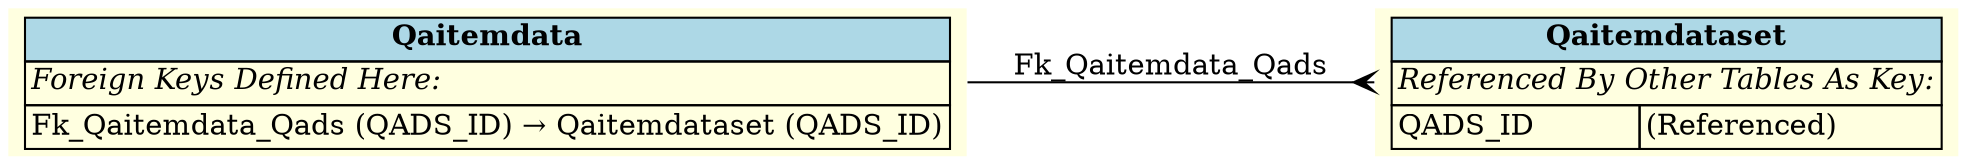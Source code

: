 digraph ERD {
  rankdir=LR;
  node [shape=plaintext, style=filled, fillcolor=lightyellow];
  edge [arrowhead=crow, arrowtail=none, dir=both, labelfontsize=10];

  "Qaitemdata" [
    label=<
    <TABLE BORDER="0" CELLBORDER="1" CELLSPACING="0" BGCOLOR="lightyellow">
      <TR><TD COLSPAN="2" BGCOLOR="lightblue"><B>Qaitemdata</B></TD></TR>
      <TR><TD COLSPAN="2" ALIGN="LEFT"><I>Foreign Keys Defined Here:</I></TD></TR>
      <TR><TD ALIGN="LEFT" COLSPAN="2">Fk_Qaitemdata_Qads (QADS_ID) &rarr; Qaitemdataset (QADS_ID)</TD></TR>
    </TABLE>
    >
  ];

  "Qaitemdataset" [
    label=<
    <TABLE BORDER="0" CELLBORDER="1" CELLSPACING="0" BGCOLOR="lightyellow">
      <TR><TD COLSPAN="2" BGCOLOR="lightblue"><B>Qaitemdataset</B></TD></TR>
      <TR><TD COLSPAN="2" ALIGN="LEFT"><I>Referenced By Other Tables As Key:</I></TD></TR>
      <TR><TD ALIGN="LEFT">QADS_ID</TD><TD ALIGN="LEFT">(Referenced)</TD></TR>
    </TABLE>
    >
  ];

  "Qaitemdata" -> "Qaitemdataset" [label=" Fk_Qaitemdata_Qads "];
}
